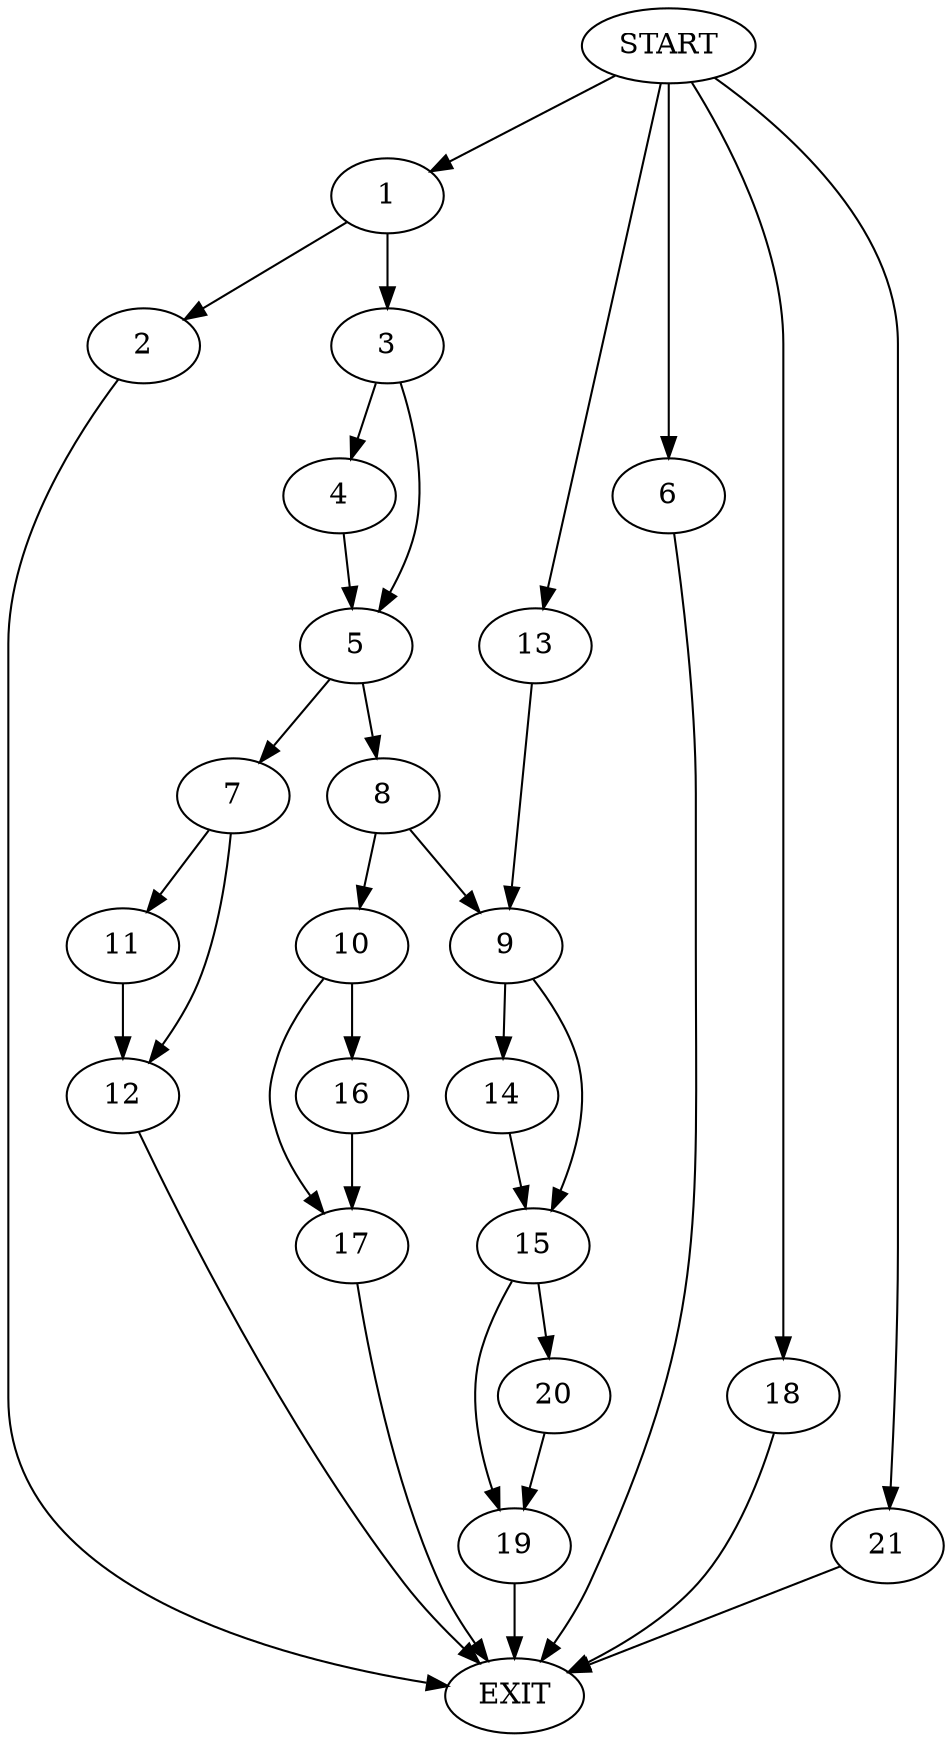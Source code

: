 digraph {
0 [label="START"]
22 [label="EXIT"]
0 -> 1
1 -> 2
1 -> 3
2 -> 22
3 -> 4
3 -> 5
0 -> 6
6 -> 22
5 -> 7
5 -> 8
4 -> 5
8 -> 9
8 -> 10
7 -> 11
7 -> 12
11 -> 12
12 -> 22
0 -> 13
13 -> 9
9 -> 14
9 -> 15
10 -> 16
10 -> 17
16 -> 17
17 -> 22
0 -> 18
18 -> 22
15 -> 19
15 -> 20
14 -> 15
20 -> 19
19 -> 22
0 -> 21
21 -> 22
}
